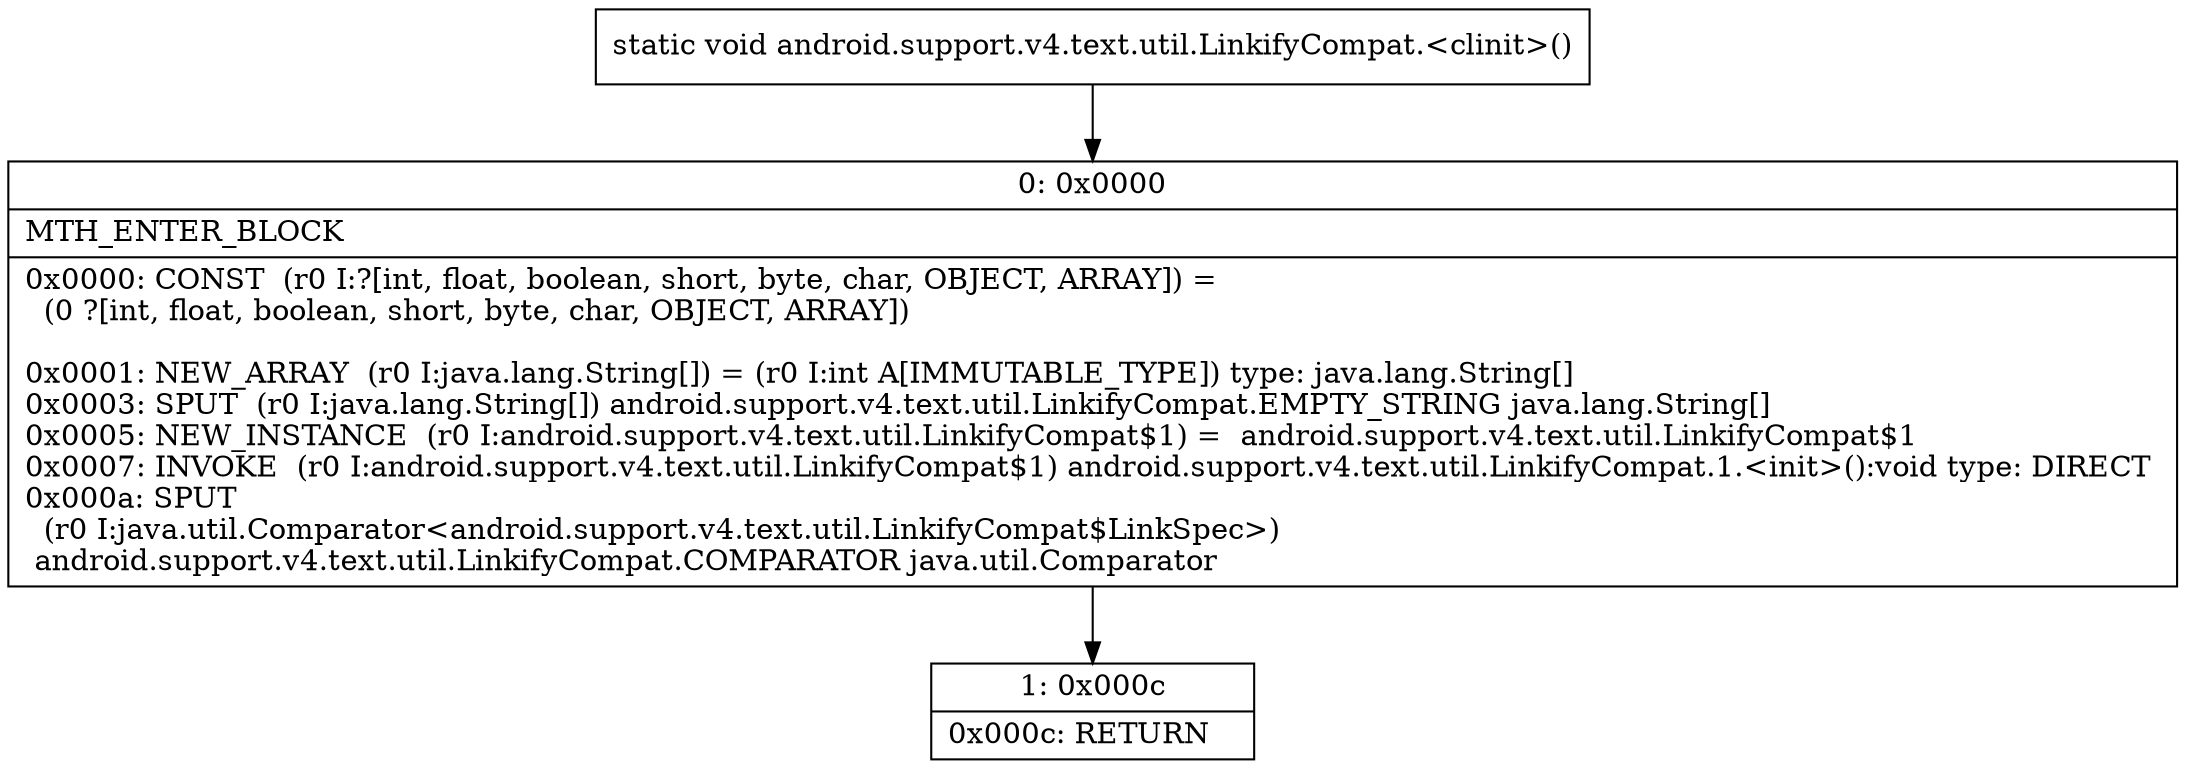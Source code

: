 digraph "CFG forandroid.support.v4.text.util.LinkifyCompat.\<clinit\>()V" {
Node_0 [shape=record,label="{0\:\ 0x0000|MTH_ENTER_BLOCK\l|0x0000: CONST  (r0 I:?[int, float, boolean, short, byte, char, OBJECT, ARRAY]) = \l  (0 ?[int, float, boolean, short, byte, char, OBJECT, ARRAY])\l \l0x0001: NEW_ARRAY  (r0 I:java.lang.String[]) = (r0 I:int A[IMMUTABLE_TYPE]) type: java.lang.String[] \l0x0003: SPUT  (r0 I:java.lang.String[]) android.support.v4.text.util.LinkifyCompat.EMPTY_STRING java.lang.String[] \l0x0005: NEW_INSTANCE  (r0 I:android.support.v4.text.util.LinkifyCompat$1) =  android.support.v4.text.util.LinkifyCompat$1 \l0x0007: INVOKE  (r0 I:android.support.v4.text.util.LinkifyCompat$1) android.support.v4.text.util.LinkifyCompat.1.\<init\>():void type: DIRECT \l0x000a: SPUT  \l  (r0 I:java.util.Comparator\<android.support.v4.text.util.LinkifyCompat$LinkSpec\>)\l android.support.v4.text.util.LinkifyCompat.COMPARATOR java.util.Comparator \l}"];
Node_1 [shape=record,label="{1\:\ 0x000c|0x000c: RETURN   \l}"];
MethodNode[shape=record,label="{static void android.support.v4.text.util.LinkifyCompat.\<clinit\>() }"];
MethodNode -> Node_0;
Node_0 -> Node_1;
}

